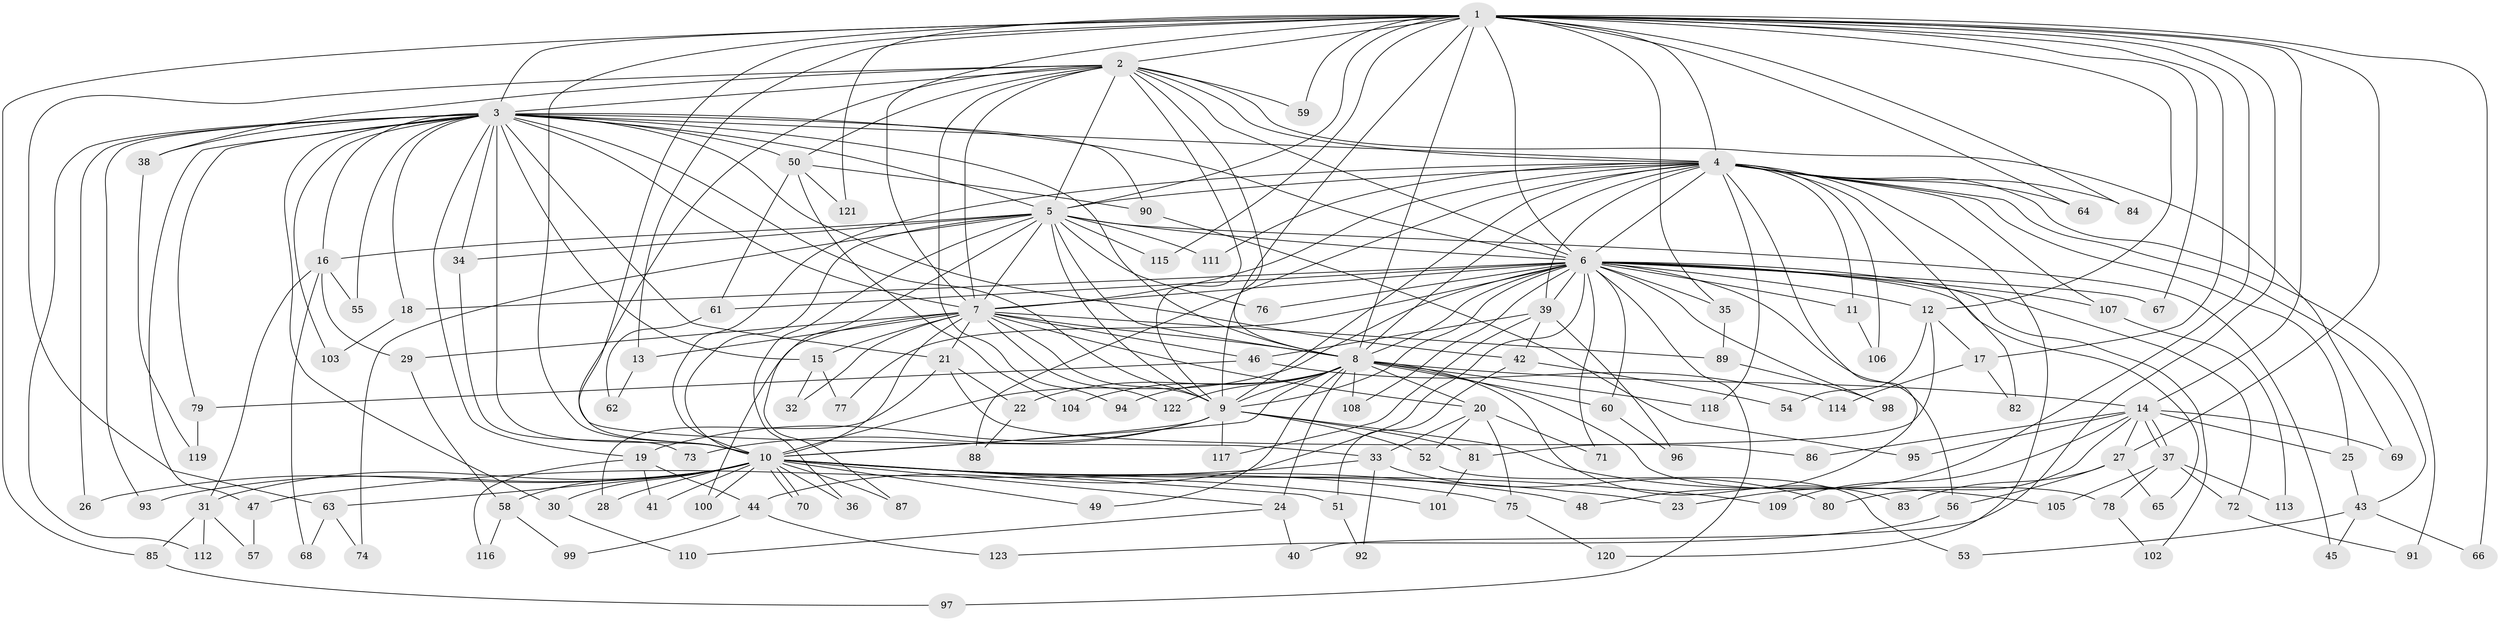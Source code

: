 // coarse degree distribution, {20: 0.02040816326530612, 14: 0.02040816326530612, 21: 0.02040816326530612, 19: 0.061224489795918366, 26: 0.02040816326530612, 13: 0.02040816326530612, 18: 0.02040816326530612, 2: 0.32653061224489793, 6: 0.08163265306122448, 3: 0.22448979591836735, 11: 0.02040816326530612, 8: 0.04081632653061224, 4: 0.061224489795918366, 5: 0.04081632653061224, 7: 0.02040816326530612}
// Generated by graph-tools (version 1.1) at 2025/17/03/04/25 18:17:25]
// undirected, 123 vertices, 271 edges
graph export_dot {
graph [start="1"]
  node [color=gray90,style=filled];
  1;
  2;
  3;
  4;
  5;
  6;
  7;
  8;
  9;
  10;
  11;
  12;
  13;
  14;
  15;
  16;
  17;
  18;
  19;
  20;
  21;
  22;
  23;
  24;
  25;
  26;
  27;
  28;
  29;
  30;
  31;
  32;
  33;
  34;
  35;
  36;
  37;
  38;
  39;
  40;
  41;
  42;
  43;
  44;
  45;
  46;
  47;
  48;
  49;
  50;
  51;
  52;
  53;
  54;
  55;
  56;
  57;
  58;
  59;
  60;
  61;
  62;
  63;
  64;
  65;
  66;
  67;
  68;
  69;
  70;
  71;
  72;
  73;
  74;
  75;
  76;
  77;
  78;
  79;
  80;
  81;
  82;
  83;
  84;
  85;
  86;
  87;
  88;
  89;
  90;
  91;
  92;
  93;
  94;
  95;
  96;
  97;
  98;
  99;
  100;
  101;
  102;
  103;
  104;
  105;
  106;
  107;
  108;
  109;
  110;
  111;
  112;
  113;
  114;
  115;
  116;
  117;
  118;
  119;
  120;
  121;
  122;
  123;
  1 -- 2;
  1 -- 3;
  1 -- 4;
  1 -- 5;
  1 -- 6;
  1 -- 7;
  1 -- 8;
  1 -- 9;
  1 -- 10;
  1 -- 12;
  1 -- 13;
  1 -- 14;
  1 -- 17;
  1 -- 23;
  1 -- 27;
  1 -- 33;
  1 -- 35;
  1 -- 40;
  1 -- 59;
  1 -- 64;
  1 -- 66;
  1 -- 67;
  1 -- 84;
  1 -- 85;
  1 -- 115;
  1 -- 121;
  2 -- 3;
  2 -- 4;
  2 -- 5;
  2 -- 6;
  2 -- 7;
  2 -- 8;
  2 -- 9;
  2 -- 10;
  2 -- 38;
  2 -- 50;
  2 -- 59;
  2 -- 63;
  2 -- 69;
  2 -- 94;
  3 -- 4;
  3 -- 5;
  3 -- 6;
  3 -- 7;
  3 -- 8;
  3 -- 9;
  3 -- 10;
  3 -- 15;
  3 -- 16;
  3 -- 18;
  3 -- 19;
  3 -- 21;
  3 -- 26;
  3 -- 30;
  3 -- 34;
  3 -- 38;
  3 -- 42;
  3 -- 47;
  3 -- 50;
  3 -- 55;
  3 -- 79;
  3 -- 90;
  3 -- 93;
  3 -- 103;
  3 -- 112;
  4 -- 5;
  4 -- 6;
  4 -- 7;
  4 -- 8;
  4 -- 9;
  4 -- 10;
  4 -- 11;
  4 -- 25;
  4 -- 39;
  4 -- 43;
  4 -- 48;
  4 -- 64;
  4 -- 82;
  4 -- 84;
  4 -- 88;
  4 -- 91;
  4 -- 106;
  4 -- 107;
  4 -- 111;
  4 -- 118;
  4 -- 120;
  5 -- 6;
  5 -- 7;
  5 -- 8;
  5 -- 9;
  5 -- 10;
  5 -- 16;
  5 -- 34;
  5 -- 36;
  5 -- 45;
  5 -- 74;
  5 -- 76;
  5 -- 87;
  5 -- 111;
  5 -- 115;
  6 -- 7;
  6 -- 8;
  6 -- 9;
  6 -- 10;
  6 -- 11;
  6 -- 12;
  6 -- 18;
  6 -- 35;
  6 -- 39;
  6 -- 44;
  6 -- 56;
  6 -- 60;
  6 -- 61;
  6 -- 65;
  6 -- 67;
  6 -- 71;
  6 -- 72;
  6 -- 76;
  6 -- 77;
  6 -- 97;
  6 -- 98;
  6 -- 102;
  6 -- 107;
  6 -- 108;
  7 -- 8;
  7 -- 9;
  7 -- 10;
  7 -- 13;
  7 -- 15;
  7 -- 20;
  7 -- 21;
  7 -- 29;
  7 -- 32;
  7 -- 46;
  7 -- 89;
  7 -- 100;
  7 -- 122;
  8 -- 9;
  8 -- 10;
  8 -- 14;
  8 -- 20;
  8 -- 22;
  8 -- 24;
  8 -- 49;
  8 -- 60;
  8 -- 78;
  8 -- 83;
  8 -- 94;
  8 -- 104;
  8 -- 108;
  8 -- 118;
  8 -- 122;
  9 -- 10;
  9 -- 19;
  9 -- 52;
  9 -- 73;
  9 -- 81;
  9 -- 105;
  9 -- 117;
  10 -- 23;
  10 -- 24;
  10 -- 26;
  10 -- 28;
  10 -- 30;
  10 -- 31;
  10 -- 36;
  10 -- 41;
  10 -- 48;
  10 -- 49;
  10 -- 51;
  10 -- 58;
  10 -- 63;
  10 -- 70;
  10 -- 70;
  10 -- 75;
  10 -- 87;
  10 -- 93;
  10 -- 100;
  10 -- 101;
  10 -- 109;
  11 -- 106;
  12 -- 17;
  12 -- 54;
  12 -- 81;
  13 -- 62;
  14 -- 25;
  14 -- 27;
  14 -- 37;
  14 -- 37;
  14 -- 69;
  14 -- 80;
  14 -- 86;
  14 -- 95;
  14 -- 109;
  15 -- 32;
  15 -- 77;
  16 -- 29;
  16 -- 31;
  16 -- 55;
  16 -- 68;
  17 -- 82;
  17 -- 114;
  18 -- 103;
  19 -- 41;
  19 -- 44;
  19 -- 116;
  20 -- 33;
  20 -- 52;
  20 -- 71;
  20 -- 75;
  21 -- 22;
  21 -- 28;
  21 -- 86;
  22 -- 88;
  24 -- 40;
  24 -- 110;
  25 -- 43;
  27 -- 56;
  27 -- 65;
  27 -- 83;
  29 -- 58;
  30 -- 110;
  31 -- 57;
  31 -- 85;
  31 -- 112;
  33 -- 47;
  33 -- 80;
  33 -- 92;
  34 -- 73;
  35 -- 89;
  37 -- 72;
  37 -- 78;
  37 -- 105;
  37 -- 113;
  38 -- 119;
  39 -- 42;
  39 -- 46;
  39 -- 96;
  39 -- 117;
  42 -- 51;
  42 -- 54;
  43 -- 45;
  43 -- 53;
  43 -- 66;
  44 -- 99;
  44 -- 123;
  46 -- 79;
  46 -- 114;
  47 -- 57;
  50 -- 61;
  50 -- 90;
  50 -- 104;
  50 -- 121;
  51 -- 92;
  52 -- 53;
  56 -- 123;
  58 -- 99;
  58 -- 116;
  60 -- 96;
  61 -- 62;
  63 -- 68;
  63 -- 74;
  72 -- 91;
  75 -- 120;
  78 -- 102;
  79 -- 119;
  81 -- 101;
  85 -- 97;
  89 -- 98;
  90 -- 95;
  107 -- 113;
}

